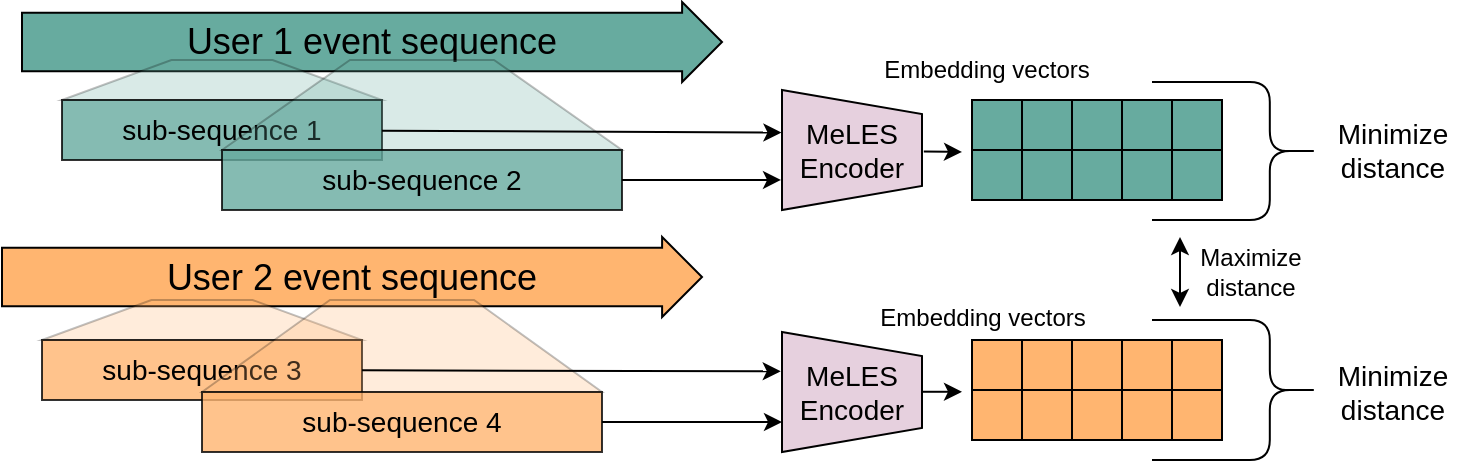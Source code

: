 <mxfile version="13.1.13" type="device"><diagram id="qXZdeDOi38o7IbvTU-XF" name="Page-1"><mxGraphModel dx="1186" dy="612" grid="1" gridSize="10" guides="1" tooltips="1" connect="1" arrows="1" fold="1" page="0" pageScale="1" pageWidth="827" pageHeight="1169" math="0" shadow="0"><root><mxCell id="0"/><mxCell id="1" parent="0"/><mxCell id="RrBjnwMtPPBnvzxSmnWt-24" value="&lt;font style=&quot;font-size: 18px&quot;&gt;User 1 event sequence&lt;/font&gt;" style="shape=singleArrow;whiteSpace=wrap;html=1;fillColor=#67AB9F;arrowWidth=0.733;arrowSize=0.057;shadow=0;" parent="1" vertex="1"><mxGeometry x="60" y="51" width="350" height="40" as="geometry"/></mxCell><mxCell id="RrBjnwMtPPBnvzxSmnWt-38" value="" style="shape=trapezoid;perimeter=trapezoidPerimeter;whiteSpace=wrap;html=1;fillColor=#67AB9F;size=0.342;opacity=25;shadow=0;" parent="1" vertex="1"><mxGeometry x="80" y="80" width="160" height="20" as="geometry"/></mxCell><mxCell id="RrBjnwMtPPBnvzxSmnWt-25" value="&lt;font style=&quot;font-size: 14px&quot;&gt;sub-sequence 1&lt;/font&gt;" style="rounded=0;whiteSpace=wrap;html=1;fillColor=#67AB9F;shadow=0;opacity=80;" parent="1" vertex="1"><mxGeometry x="80" y="100" width="160" height="30" as="geometry"/></mxCell><mxCell id="RrBjnwMtPPBnvzxSmnWt-39" value="" style="shape=trapezoid;perimeter=trapezoidPerimeter;whiteSpace=wrap;html=1;fillColor=#67AB9F;size=0.32;opacity=25;shadow=0;" parent="1" vertex="1"><mxGeometry x="160" y="80" width="200" height="45" as="geometry"/></mxCell><mxCell id="RrBjnwMtPPBnvzxSmnWt-26" value="&lt;span style=&quot;font-size: 14px ; white-space: normal&quot;&gt;sub-sequence 2&lt;/span&gt;" style="rounded=0;whiteSpace=wrap;html=1;fillColor=#67AB9F;shadow=0;opacity=80;" parent="1" vertex="1"><mxGeometry x="160" y="125" width="200" height="30" as="geometry"/></mxCell><mxCell id="RrBjnwMtPPBnvzxSmnWt-42" value="&lt;font style=&quot;font-size: 14px&quot;&gt;MeLES&lt;br&gt;Encoder&lt;/font&gt;" style="shape=trapezoid;perimeter=trapezoidPerimeter;whiteSpace=wrap;html=1;fillColor=#E6D0DE;direction=south;" parent="1" vertex="1"><mxGeometry x="440" y="95" width="70" height="60" as="geometry"/></mxCell><mxCell id="RrBjnwMtPPBnvzxSmnWt-43" value="" style="endArrow=classic;html=1;entryX=0.355;entryY=1.004;entryDx=0;entryDy=0;jumpStyle=none;entryPerimeter=0;" parent="1" source="RrBjnwMtPPBnvzxSmnWt-25" target="RrBjnwMtPPBnvzxSmnWt-42" edge="1"><mxGeometry width="50" height="50" relative="1" as="geometry"><mxPoint x="60" y="360" as="sourcePoint"/><mxPoint x="440" y="111" as="targetPoint"/></mxGeometry></mxCell><mxCell id="RrBjnwMtPPBnvzxSmnWt-44" value="" style="endArrow=classic;html=1;exitX=1;exitY=0.5;exitDx=0;exitDy=0;entryX=0.688;entryY=1.007;entryDx=0;entryDy=0;entryPerimeter=0;" parent="1" source="RrBjnwMtPPBnvzxSmnWt-26" edge="1"><mxGeometry width="50" height="50" relative="1" as="geometry"><mxPoint x="250" y="131.298" as="sourcePoint"/><mxPoint x="439.51" y="139.98" as="targetPoint"/></mxGeometry></mxCell><mxCell id="RrBjnwMtPPBnvzxSmnWt-49" value="" style="whiteSpace=wrap;html=1;aspect=fixed;fillColor=#67AB9F;" parent="1" vertex="1"><mxGeometry x="535" y="100" width="25" height="25" as="geometry"/></mxCell><mxCell id="RrBjnwMtPPBnvzxSmnWt-50" value="" style="whiteSpace=wrap;html=1;aspect=fixed;fillColor=#67AB9F;" parent="1" vertex="1"><mxGeometry x="560" y="100" width="25" height="25" as="geometry"/></mxCell><mxCell id="RrBjnwMtPPBnvzxSmnWt-51" value="" style="whiteSpace=wrap;html=1;aspect=fixed;fillColor=#67AB9F;" parent="1" vertex="1"><mxGeometry x="585" y="100" width="25" height="25" as="geometry"/></mxCell><mxCell id="RrBjnwMtPPBnvzxSmnWt-52" value="" style="whiteSpace=wrap;html=1;aspect=fixed;fillColor=#67AB9F;" parent="1" vertex="1"><mxGeometry x="610" y="100" width="25" height="25" as="geometry"/></mxCell><mxCell id="RrBjnwMtPPBnvzxSmnWt-53" value="" style="whiteSpace=wrap;html=1;aspect=fixed;fillColor=#67AB9F;" parent="1" vertex="1"><mxGeometry x="635" y="100" width="25" height="25" as="geometry"/></mxCell><mxCell id="RrBjnwMtPPBnvzxSmnWt-54" value="" style="whiteSpace=wrap;html=1;aspect=fixed;fillColor=#67AB9F;" parent="1" vertex="1"><mxGeometry x="535" y="125" width="25" height="25" as="geometry"/></mxCell><mxCell id="RrBjnwMtPPBnvzxSmnWt-55" value="" style="whiteSpace=wrap;html=1;aspect=fixed;fillColor=#67AB9F;" parent="1" vertex="1"><mxGeometry x="560" y="125" width="25" height="25" as="geometry"/></mxCell><mxCell id="RrBjnwMtPPBnvzxSmnWt-56" value="" style="whiteSpace=wrap;html=1;aspect=fixed;fillColor=#67AB9F;" parent="1" vertex="1"><mxGeometry x="585" y="125" width="25" height="25" as="geometry"/></mxCell><mxCell id="RrBjnwMtPPBnvzxSmnWt-57" value="" style="whiteSpace=wrap;html=1;aspect=fixed;fillColor=#67AB9F;" parent="1" vertex="1"><mxGeometry x="610" y="125" width="25" height="25" as="geometry"/></mxCell><mxCell id="RrBjnwMtPPBnvzxSmnWt-58" value="" style="whiteSpace=wrap;html=1;aspect=fixed;fillColor=#67AB9F;" parent="1" vertex="1"><mxGeometry x="635" y="125" width="25" height="25" as="geometry"/></mxCell><mxCell id="RrBjnwMtPPBnvzxSmnWt-69" value="" style="shape=curlyBracket;whiteSpace=wrap;html=1;rounded=1;fillColor=#FFCC99;direction=west;size=0.307;" parent="1" vertex="1"><mxGeometry x="625" y="91" width="85" height="69" as="geometry"/></mxCell><mxCell id="RrBjnwMtPPBnvzxSmnWt-73" value="&lt;font style=&quot;font-size: 18px&quot;&gt;User 2 event sequence&lt;/font&gt;" style="shape=singleArrow;whiteSpace=wrap;html=1;fillColor=#FFB570;arrowWidth=0.733;arrowSize=0.057;" parent="1" vertex="1"><mxGeometry x="50" y="168.5" width="350" height="40" as="geometry"/></mxCell><mxCell id="RrBjnwMtPPBnvzxSmnWt-74" value="" style="shape=trapezoid;perimeter=trapezoidPerimeter;whiteSpace=wrap;html=1;fillColor=#FFB570;size=0.342;opacity=25;" parent="1" vertex="1"><mxGeometry x="70" y="200" width="160" height="20" as="geometry"/></mxCell><mxCell id="RrBjnwMtPPBnvzxSmnWt-75" value="&lt;span style=&quot;font-size: 14px ; white-space: normal&quot;&gt;sub-sequence 3&lt;/span&gt;" style="rounded=0;whiteSpace=wrap;html=1;fillColor=#FFB570;opacity=80;" parent="1" vertex="1"><mxGeometry x="70" y="220" width="160" height="30" as="geometry"/></mxCell><mxCell id="RrBjnwMtPPBnvzxSmnWt-76" value="" style="shape=trapezoid;perimeter=trapezoidPerimeter;whiteSpace=wrap;html=1;fillColor=#FFB570;size=0.32;opacity=25;" parent="1" vertex="1"><mxGeometry x="150" y="200" width="200" height="46" as="geometry"/></mxCell><mxCell id="RrBjnwMtPPBnvzxSmnWt-77" value="&lt;span style=&quot;font-size: 14px ; white-space: normal&quot;&gt;sub-sequence 4&lt;/span&gt;" style="rounded=0;whiteSpace=wrap;html=1;fillColor=#FFB570;opacity=80;" parent="1" vertex="1"><mxGeometry x="150" y="246" width="200" height="30" as="geometry"/></mxCell><mxCell id="RrBjnwMtPPBnvzxSmnWt-79" value="" style="endArrow=classic;html=1;entryX=0.313;entryY=1.009;entryDx=0;entryDy=0;entryPerimeter=0;" parent="1" source="RrBjnwMtPPBnvzxSmnWt-75" edge="1"><mxGeometry width="50" height="50" relative="1" as="geometry"><mxPoint x="50" y="500" as="sourcePoint"/><mxPoint x="439.37" y="235.65" as="targetPoint"/></mxGeometry></mxCell><mxCell id="RrBjnwMtPPBnvzxSmnWt-80" value="" style="endArrow=classic;html=1;entryX=0.75;entryY=1;entryDx=0;entryDy=0;" parent="1" source="RrBjnwMtPPBnvzxSmnWt-77" target="z5JVUnoBXPTv6xRAnZPi-2" edge="1"><mxGeometry width="50" height="50" relative="1" as="geometry"><mxPoint x="240" y="270.798" as="sourcePoint"/><mxPoint x="440.21" y="258.405" as="targetPoint"/></mxGeometry></mxCell><mxCell id="RrBjnwMtPPBnvzxSmnWt-81" value="" style="whiteSpace=wrap;html=1;aspect=fixed;fillColor=#FFB570;" parent="1" vertex="1"><mxGeometry x="535" y="220" width="25" height="25" as="geometry"/></mxCell><mxCell id="RrBjnwMtPPBnvzxSmnWt-82" value="" style="whiteSpace=wrap;html=1;aspect=fixed;fillColor=#FFB570;" parent="1" vertex="1"><mxGeometry x="560" y="220" width="25" height="25" as="geometry"/></mxCell><mxCell id="RrBjnwMtPPBnvzxSmnWt-83" value="" style="whiteSpace=wrap;html=1;aspect=fixed;fillColor=#FFB570;" parent="1" vertex="1"><mxGeometry x="585" y="220" width="25" height="25" as="geometry"/></mxCell><mxCell id="RrBjnwMtPPBnvzxSmnWt-84" value="" style="whiteSpace=wrap;html=1;aspect=fixed;fillColor=#FFB570;" parent="1" vertex="1"><mxGeometry x="610" y="220" width="25" height="25" as="geometry"/></mxCell><mxCell id="RrBjnwMtPPBnvzxSmnWt-85" value="" style="whiteSpace=wrap;html=1;aspect=fixed;fillColor=#FFB570;" parent="1" vertex="1"><mxGeometry x="635" y="220" width="25" height="25" as="geometry"/></mxCell><mxCell id="RrBjnwMtPPBnvzxSmnWt-86" value="" style="whiteSpace=wrap;html=1;aspect=fixed;fillColor=#FFB570;" parent="1" vertex="1"><mxGeometry x="535" y="245" width="25" height="25" as="geometry"/></mxCell><mxCell id="RrBjnwMtPPBnvzxSmnWt-87" value="" style="whiteSpace=wrap;html=1;aspect=fixed;fillColor=#FFB570;" parent="1" vertex="1"><mxGeometry x="560" y="245" width="25" height="25" as="geometry"/></mxCell><mxCell id="RrBjnwMtPPBnvzxSmnWt-88" value="" style="whiteSpace=wrap;html=1;aspect=fixed;fillColor=#FFB570;" parent="1" vertex="1"><mxGeometry x="585" y="245" width="25" height="25" as="geometry"/></mxCell><mxCell id="RrBjnwMtPPBnvzxSmnWt-89" value="" style="whiteSpace=wrap;html=1;aspect=fixed;fillColor=#FFB570;" parent="1" vertex="1"><mxGeometry x="610" y="245" width="25" height="25" as="geometry"/></mxCell><mxCell id="RrBjnwMtPPBnvzxSmnWt-90" value="" style="whiteSpace=wrap;html=1;aspect=fixed;fillColor=#FFB570;" parent="1" vertex="1"><mxGeometry x="635" y="245" width="25" height="25" as="geometry"/></mxCell><mxCell id="RrBjnwMtPPBnvzxSmnWt-92" value="&lt;font style=&quot;font-size: 14px&quot;&gt;Minimize&lt;br&gt;distance&lt;/font&gt;" style="text;html=1;align=center;verticalAlign=middle;resizable=0;points=[];autosize=1;" parent="1" vertex="1"><mxGeometry x="710" y="105" width="70" height="40" as="geometry"/></mxCell><mxCell id="RrBjnwMtPPBnvzxSmnWt-94" value="" style="endArrow=classic;html=1;exitX=0.512;exitY=-0.013;exitDx=0;exitDy=0;anchorPointDirection=1;exitPerimeter=0;" parent="1" source="RrBjnwMtPPBnvzxSmnWt-42" edge="1"><mxGeometry width="50" height="50" relative="1" as="geometry"><mxPoint x="370" y="186.389" as="sourcePoint"/><mxPoint x="530" y="126" as="targetPoint"/></mxGeometry></mxCell><mxCell id="RrBjnwMtPPBnvzxSmnWt-95" value="" style="endArrow=classic;html=1;" parent="1" edge="1"><mxGeometry width="50" height="50" relative="1" as="geometry"><mxPoint x="510" y="245.89" as="sourcePoint"/><mxPoint x="530" y="245.89" as="targetPoint"/></mxGeometry></mxCell><mxCell id="RrBjnwMtPPBnvzxSmnWt-103" value="Maximize&lt;br&gt;distance" style="text;html=1;align=center;verticalAlign=middle;resizable=0;points=[];autosize=1;" parent="1" vertex="1"><mxGeometry x="639" y="170.5" width="70" height="30" as="geometry"/></mxCell><mxCell id="RrBjnwMtPPBnvzxSmnWt-104" value="&lt;font style=&quot;font-size: 14px&quot;&gt;Minimize&lt;br&gt;distance&lt;/font&gt;" style="text;html=1;align=center;verticalAlign=middle;resizable=0;points=[];autosize=1;" parent="1" vertex="1"><mxGeometry x="710" y="226" width="70" height="40" as="geometry"/></mxCell><mxCell id="RrBjnwMtPPBnvzxSmnWt-105" value="" style="shape=curlyBracket;whiteSpace=wrap;html=1;rounded=1;fillColor=#FFCC99;direction=west;size=0.307;" parent="1" vertex="1"><mxGeometry x="625" y="210" width="85" height="70" as="geometry"/></mxCell><mxCell id="RrBjnwMtPPBnvzxSmnWt-106" value="Embedding vectors" style="text;html=1;align=center;verticalAlign=middle;resizable=0;points=[];autosize=1;" parent="1" vertex="1"><mxGeometry x="482" y="75" width="120" height="20" as="geometry"/></mxCell><mxCell id="RrBjnwMtPPBnvzxSmnWt-107" value="Embedding vectors" style="text;html=1;align=center;verticalAlign=middle;resizable=0;points=[];autosize=1;" parent="1" vertex="1"><mxGeometry x="480" y="198.5" width="120" height="20" as="geometry"/></mxCell><mxCell id="30_S61nDTjpo87SG5v0w-9" value="" style="endArrow=classic;startArrow=classic;html=1;" parent="1" edge="1"><mxGeometry width="50" height="50" relative="1" as="geometry"><mxPoint x="639" y="203.5" as="sourcePoint"/><mxPoint x="639" y="168.5" as="targetPoint"/></mxGeometry></mxCell><mxCell id="z5JVUnoBXPTv6xRAnZPi-2" value="&lt;font style=&quot;font-size: 14px&quot;&gt;MeLES&lt;br&gt;Encoder&lt;/font&gt;" style="shape=trapezoid;perimeter=trapezoidPerimeter;whiteSpace=wrap;html=1;fillColor=#E6D0DE;direction=south;" vertex="1" parent="1"><mxGeometry x="440" y="216" width="70" height="60" as="geometry"/></mxCell></root></mxGraphModel></diagram></mxfile>